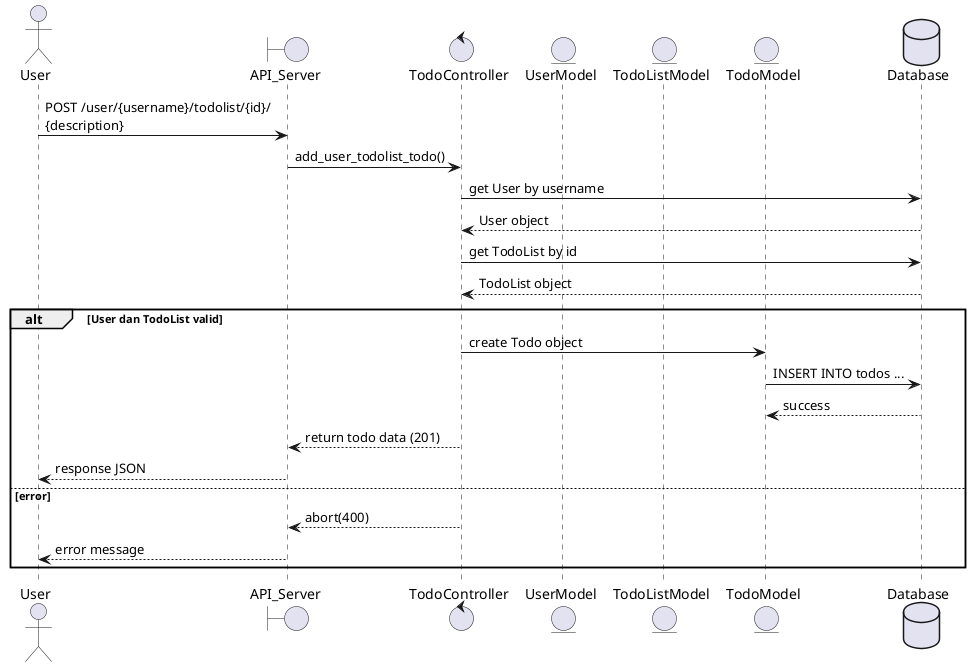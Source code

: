 @startuml
actor User
boundary API_Server
control TodoController
entity UserModel
entity TodoListModel
entity TodoModel
database Database

User -> API_Server : POST /user/{username}/todolist/{id}/\n{description}
API_Server -> TodoController : add_user_todolist_todo()
TodoController -> Database : get User by username
Database --> TodoController : User object
TodoController -> Database : get TodoList by id
Database --> TodoController : TodoList object

alt User dan TodoList valid
    TodoController -> TodoModel : create Todo object
    TodoModel -> Database : INSERT INTO todos ...
    Database --> TodoModel : success
    TodoController --> API_Server : return todo data (201)
    API_Server --> User : response JSON
else error
    TodoController --> API_Server : abort(400)
    API_Server --> User : error message
end
@enduml

